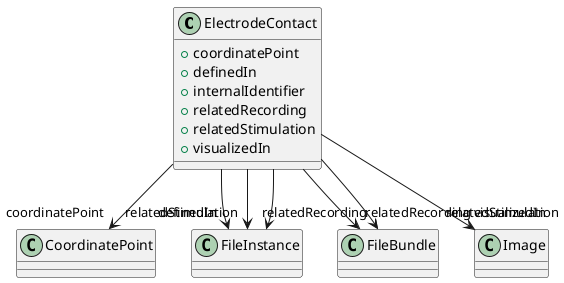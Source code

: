 @startuml
class ElectrodeContact {
+coordinatePoint
+definedIn
+internalIdentifier
+relatedRecording
+relatedStimulation
+visualizedIn

}
ElectrodeContact -d-> "coordinatePoint" CoordinatePoint
ElectrodeContact -d-> "definedIn" FileInstance
ElectrodeContact -d-> "relatedRecording" FileInstance
ElectrodeContact -d-> "relatedRecording" FileBundle
ElectrodeContact -d-> "relatedStimulation" FileInstance
ElectrodeContact -d-> "relatedStimulation" FileBundle
ElectrodeContact -d-> "visualizedIn" Image

@enduml